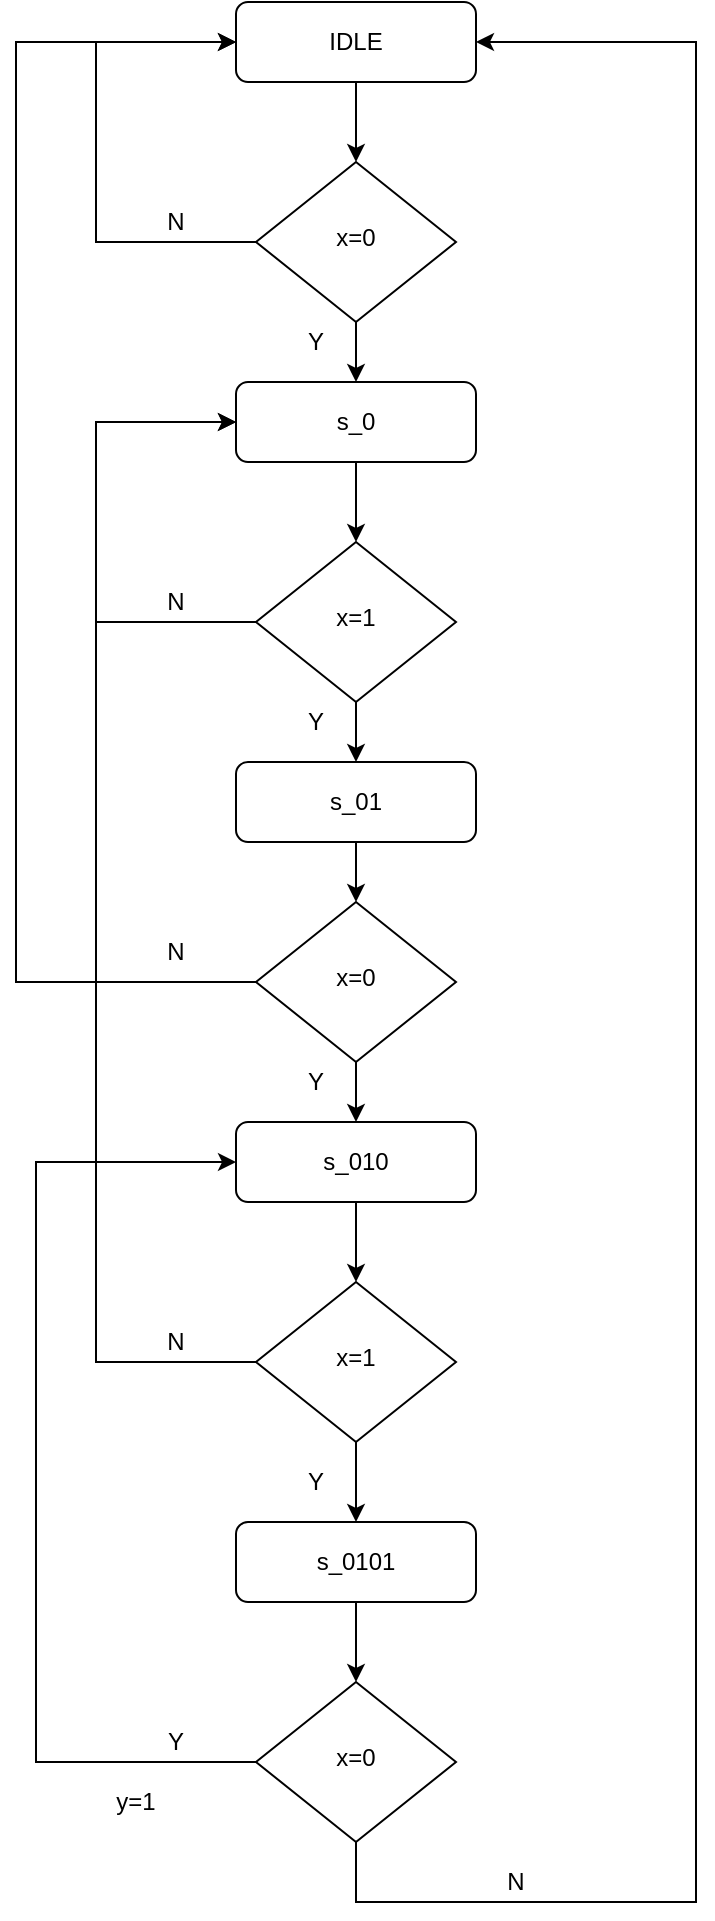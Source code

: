 <mxfile version="15.0.2" type="github">
  <diagram id="C5RBs43oDa-KdzZeNtuy" name="Page-1">
    <mxGraphModel dx="1117" dy="724" grid="1" gridSize="10" guides="1" tooltips="1" connect="1" arrows="1" fold="1" page="1" pageScale="1" pageWidth="827" pageHeight="1169" math="0" shadow="0">
      <root>
        <mxCell id="WIyWlLk6GJQsqaUBKTNV-0" />
        <mxCell id="WIyWlLk6GJQsqaUBKTNV-1" parent="WIyWlLk6GJQsqaUBKTNV-0" />
        <mxCell id="i3Efj1GHKAAtEfFuEZI4-0" value="" style="edgeStyle=orthogonalEdgeStyle;rounded=0;orthogonalLoop=1;jettySize=auto;html=1;" edge="1" parent="WIyWlLk6GJQsqaUBKTNV-1" source="WIyWlLk6GJQsqaUBKTNV-3" target="WIyWlLk6GJQsqaUBKTNV-6">
          <mxGeometry relative="1" as="geometry" />
        </mxCell>
        <mxCell id="WIyWlLk6GJQsqaUBKTNV-3" value="IDLE" style="rounded=1;whiteSpace=wrap;html=1;fontSize=12;glass=0;strokeWidth=1;shadow=0;" parent="WIyWlLk6GJQsqaUBKTNV-1" vertex="1">
          <mxGeometry x="380" y="100" width="120" height="40" as="geometry" />
        </mxCell>
        <mxCell id="i3Efj1GHKAAtEfFuEZI4-1" value="" style="edgeStyle=orthogonalEdgeStyle;rounded=0;orthogonalLoop=1;jettySize=auto;html=1;" edge="1" parent="WIyWlLk6GJQsqaUBKTNV-1" source="WIyWlLk6GJQsqaUBKTNV-6" target="WIyWlLk6GJQsqaUBKTNV-11">
          <mxGeometry relative="1" as="geometry" />
        </mxCell>
        <mxCell id="i3Efj1GHKAAtEfFuEZI4-9" style="edgeStyle=orthogonalEdgeStyle;rounded=0;orthogonalLoop=1;jettySize=auto;html=1;exitX=0;exitY=0.5;exitDx=0;exitDy=0;entryX=0;entryY=0.5;entryDx=0;entryDy=0;" edge="1" parent="WIyWlLk6GJQsqaUBKTNV-1" source="WIyWlLk6GJQsqaUBKTNV-6" target="WIyWlLk6GJQsqaUBKTNV-3">
          <mxGeometry relative="1" as="geometry">
            <Array as="points">
              <mxPoint x="310" y="220" />
              <mxPoint x="310" y="120" />
            </Array>
          </mxGeometry>
        </mxCell>
        <mxCell id="WIyWlLk6GJQsqaUBKTNV-6" value="x=0" style="rhombus;whiteSpace=wrap;html=1;shadow=0;fontFamily=Helvetica;fontSize=12;align=center;strokeWidth=1;spacing=6;spacingTop=-4;" parent="WIyWlLk6GJQsqaUBKTNV-1" vertex="1">
          <mxGeometry x="390" y="180" width="100" height="80" as="geometry" />
        </mxCell>
        <mxCell id="i3Efj1GHKAAtEfFuEZI4-4" value="" style="edgeStyle=orthogonalEdgeStyle;rounded=0;orthogonalLoop=1;jettySize=auto;html=1;" edge="1" parent="WIyWlLk6GJQsqaUBKTNV-1" source="WIyWlLk6GJQsqaUBKTNV-11" target="i3Efj1GHKAAtEfFuEZI4-2">
          <mxGeometry relative="1" as="geometry" />
        </mxCell>
        <mxCell id="WIyWlLk6GJQsqaUBKTNV-11" value="s_0" style="rounded=1;whiteSpace=wrap;html=1;fontSize=12;glass=0;strokeWidth=1;shadow=0;" parent="WIyWlLk6GJQsqaUBKTNV-1" vertex="1">
          <mxGeometry x="380" y="290" width="120" height="40" as="geometry" />
        </mxCell>
        <mxCell id="i3Efj1GHKAAtEfFuEZI4-5" value="" style="edgeStyle=orthogonalEdgeStyle;rounded=0;orthogonalLoop=1;jettySize=auto;html=1;" edge="1" parent="WIyWlLk6GJQsqaUBKTNV-1" source="i3Efj1GHKAAtEfFuEZI4-2" target="i3Efj1GHKAAtEfFuEZI4-3">
          <mxGeometry relative="1" as="geometry" />
        </mxCell>
        <mxCell id="i3Efj1GHKAAtEfFuEZI4-13" style="edgeStyle=orthogonalEdgeStyle;rounded=0;orthogonalLoop=1;jettySize=auto;html=1;exitX=0;exitY=0.5;exitDx=0;exitDy=0;entryX=0;entryY=0.5;entryDx=0;entryDy=0;" edge="1" parent="WIyWlLk6GJQsqaUBKTNV-1" source="i3Efj1GHKAAtEfFuEZI4-2" target="WIyWlLk6GJQsqaUBKTNV-11">
          <mxGeometry relative="1" as="geometry">
            <Array as="points">
              <mxPoint x="310" y="410" />
              <mxPoint x="310" y="310" />
            </Array>
          </mxGeometry>
        </mxCell>
        <mxCell id="i3Efj1GHKAAtEfFuEZI4-2" value="x=1" style="rhombus;whiteSpace=wrap;html=1;shadow=0;fontFamily=Helvetica;fontSize=12;align=center;strokeWidth=1;spacing=6;spacingTop=-4;" vertex="1" parent="WIyWlLk6GJQsqaUBKTNV-1">
          <mxGeometry x="390" y="370" width="100" height="80" as="geometry" />
        </mxCell>
        <mxCell id="i3Efj1GHKAAtEfFuEZI4-7" value="" style="edgeStyle=orthogonalEdgeStyle;rounded=0;orthogonalLoop=1;jettySize=auto;html=1;" edge="1" parent="WIyWlLk6GJQsqaUBKTNV-1" source="i3Efj1GHKAAtEfFuEZI4-3" target="i3Efj1GHKAAtEfFuEZI4-6">
          <mxGeometry relative="1" as="geometry" />
        </mxCell>
        <mxCell id="i3Efj1GHKAAtEfFuEZI4-3" value="s_01" style="rounded=1;whiteSpace=wrap;html=1;fontSize=12;glass=0;strokeWidth=1;shadow=0;" vertex="1" parent="WIyWlLk6GJQsqaUBKTNV-1">
          <mxGeometry x="380" y="480" width="120" height="40" as="geometry" />
        </mxCell>
        <mxCell id="i3Efj1GHKAAtEfFuEZI4-15" style="edgeStyle=orthogonalEdgeStyle;rounded=0;orthogonalLoop=1;jettySize=auto;html=1;exitX=0;exitY=0.5;exitDx=0;exitDy=0;" edge="1" parent="WIyWlLk6GJQsqaUBKTNV-1" source="i3Efj1GHKAAtEfFuEZI4-6">
          <mxGeometry relative="1" as="geometry">
            <mxPoint x="380" y="120" as="targetPoint" />
            <Array as="points">
              <mxPoint x="270" y="590" />
              <mxPoint x="270" y="120" />
            </Array>
          </mxGeometry>
        </mxCell>
        <mxCell id="i3Efj1GHKAAtEfFuEZI4-18" value="" style="edgeStyle=orthogonalEdgeStyle;rounded=0;orthogonalLoop=1;jettySize=auto;html=1;" edge="1" parent="WIyWlLk6GJQsqaUBKTNV-1" source="i3Efj1GHKAAtEfFuEZI4-6" target="i3Efj1GHKAAtEfFuEZI4-17">
          <mxGeometry relative="1" as="geometry" />
        </mxCell>
        <mxCell id="i3Efj1GHKAAtEfFuEZI4-6" value="x=0" style="rhombus;whiteSpace=wrap;html=1;shadow=0;fontFamily=Helvetica;fontSize=12;align=center;strokeWidth=1;spacing=6;spacingTop=-4;" vertex="1" parent="WIyWlLk6GJQsqaUBKTNV-1">
          <mxGeometry x="390" y="550" width="100" height="80" as="geometry" />
        </mxCell>
        <mxCell id="i3Efj1GHKAAtEfFuEZI4-10" value="Y" style="text;html=1;strokeColor=none;fillColor=none;align=center;verticalAlign=middle;whiteSpace=wrap;rounded=0;" vertex="1" parent="WIyWlLk6GJQsqaUBKTNV-1">
          <mxGeometry x="400" y="450" width="40" height="20" as="geometry" />
        </mxCell>
        <mxCell id="i3Efj1GHKAAtEfFuEZI4-11" value="Y" style="text;html=1;strokeColor=none;fillColor=none;align=center;verticalAlign=middle;whiteSpace=wrap;rounded=0;" vertex="1" parent="WIyWlLk6GJQsqaUBKTNV-1">
          <mxGeometry x="400" y="260" width="40" height="20" as="geometry" />
        </mxCell>
        <mxCell id="i3Efj1GHKAAtEfFuEZI4-12" value="N" style="text;html=1;strokeColor=none;fillColor=none;align=center;verticalAlign=middle;whiteSpace=wrap;rounded=0;" vertex="1" parent="WIyWlLk6GJQsqaUBKTNV-1">
          <mxGeometry x="330" y="200" width="40" height="20" as="geometry" />
        </mxCell>
        <mxCell id="i3Efj1GHKAAtEfFuEZI4-14" value="N" style="text;html=1;strokeColor=none;fillColor=none;align=center;verticalAlign=middle;whiteSpace=wrap;rounded=0;" vertex="1" parent="WIyWlLk6GJQsqaUBKTNV-1">
          <mxGeometry x="330" y="390" width="40" height="20" as="geometry" />
        </mxCell>
        <mxCell id="i3Efj1GHKAAtEfFuEZI4-16" value="N" style="text;html=1;strokeColor=none;fillColor=none;align=center;verticalAlign=middle;whiteSpace=wrap;rounded=0;" vertex="1" parent="WIyWlLk6GJQsqaUBKTNV-1">
          <mxGeometry x="330" y="565" width="40" height="20" as="geometry" />
        </mxCell>
        <mxCell id="i3Efj1GHKAAtEfFuEZI4-21" value="" style="edgeStyle=orthogonalEdgeStyle;rounded=0;orthogonalLoop=1;jettySize=auto;html=1;" edge="1" parent="WIyWlLk6GJQsqaUBKTNV-1" source="i3Efj1GHKAAtEfFuEZI4-17" target="i3Efj1GHKAAtEfFuEZI4-20">
          <mxGeometry relative="1" as="geometry" />
        </mxCell>
        <mxCell id="i3Efj1GHKAAtEfFuEZI4-17" value="s_010" style="rounded=1;whiteSpace=wrap;html=1;fontSize=12;glass=0;strokeWidth=1;shadow=0;" vertex="1" parent="WIyWlLk6GJQsqaUBKTNV-1">
          <mxGeometry x="380" y="660" width="120" height="40" as="geometry" />
        </mxCell>
        <mxCell id="i3Efj1GHKAAtEfFuEZI4-19" value="Y" style="text;html=1;strokeColor=none;fillColor=none;align=center;verticalAlign=middle;whiteSpace=wrap;rounded=0;" vertex="1" parent="WIyWlLk6GJQsqaUBKTNV-1">
          <mxGeometry x="400" y="630" width="40" height="20" as="geometry" />
        </mxCell>
        <mxCell id="i3Efj1GHKAAtEfFuEZI4-22" style="edgeStyle=orthogonalEdgeStyle;rounded=0;orthogonalLoop=1;jettySize=auto;html=1;exitX=0;exitY=0.5;exitDx=0;exitDy=0;entryX=0;entryY=0.5;entryDx=0;entryDy=0;" edge="1" parent="WIyWlLk6GJQsqaUBKTNV-1" source="i3Efj1GHKAAtEfFuEZI4-20" target="WIyWlLk6GJQsqaUBKTNV-11">
          <mxGeometry relative="1" as="geometry">
            <Array as="points">
              <mxPoint x="310" y="780" />
              <mxPoint x="310" y="310" />
            </Array>
          </mxGeometry>
        </mxCell>
        <mxCell id="i3Efj1GHKAAtEfFuEZI4-26" value="" style="edgeStyle=orthogonalEdgeStyle;rounded=0;orthogonalLoop=1;jettySize=auto;html=1;" edge="1" parent="WIyWlLk6GJQsqaUBKTNV-1" source="i3Efj1GHKAAtEfFuEZI4-20" target="i3Efj1GHKAAtEfFuEZI4-25">
          <mxGeometry relative="1" as="geometry" />
        </mxCell>
        <mxCell id="i3Efj1GHKAAtEfFuEZI4-20" value="x=1" style="rhombus;whiteSpace=wrap;html=1;shadow=0;fontFamily=Helvetica;fontSize=12;align=center;strokeWidth=1;spacing=6;spacingTop=-4;" vertex="1" parent="WIyWlLk6GJQsqaUBKTNV-1">
          <mxGeometry x="390" y="740" width="100" height="80" as="geometry" />
        </mxCell>
        <mxCell id="i3Efj1GHKAAtEfFuEZI4-24" value="N" style="text;html=1;strokeColor=none;fillColor=none;align=center;verticalAlign=middle;whiteSpace=wrap;rounded=0;" vertex="1" parent="WIyWlLk6GJQsqaUBKTNV-1">
          <mxGeometry x="330" y="760" width="40" height="20" as="geometry" />
        </mxCell>
        <mxCell id="i3Efj1GHKAAtEfFuEZI4-28" value="" style="edgeStyle=orthogonalEdgeStyle;rounded=0;orthogonalLoop=1;jettySize=auto;html=1;" edge="1" parent="WIyWlLk6GJQsqaUBKTNV-1" source="i3Efj1GHKAAtEfFuEZI4-25" target="i3Efj1GHKAAtEfFuEZI4-27">
          <mxGeometry relative="1" as="geometry" />
        </mxCell>
        <mxCell id="i3Efj1GHKAAtEfFuEZI4-25" value="s_0101" style="rounded=1;whiteSpace=wrap;html=1;fontSize=12;glass=0;strokeWidth=1;shadow=0;" vertex="1" parent="WIyWlLk6GJQsqaUBKTNV-1">
          <mxGeometry x="380" y="860" width="120" height="40" as="geometry" />
        </mxCell>
        <mxCell id="i3Efj1GHKAAtEfFuEZI4-29" style="edgeStyle=orthogonalEdgeStyle;rounded=0;orthogonalLoop=1;jettySize=auto;html=1;exitX=0;exitY=0.5;exitDx=0;exitDy=0;entryX=0;entryY=0.5;entryDx=0;entryDy=0;" edge="1" parent="WIyWlLk6GJQsqaUBKTNV-1" source="i3Efj1GHKAAtEfFuEZI4-27" target="i3Efj1GHKAAtEfFuEZI4-17">
          <mxGeometry relative="1" as="geometry">
            <Array as="points">
              <mxPoint x="280" y="980" />
              <mxPoint x="280" y="680" />
            </Array>
          </mxGeometry>
        </mxCell>
        <mxCell id="i3Efj1GHKAAtEfFuEZI4-31" style="edgeStyle=orthogonalEdgeStyle;rounded=0;orthogonalLoop=1;jettySize=auto;html=1;exitX=0.5;exitY=1;exitDx=0;exitDy=0;entryX=1;entryY=0.5;entryDx=0;entryDy=0;" edge="1" parent="WIyWlLk6GJQsqaUBKTNV-1" source="i3Efj1GHKAAtEfFuEZI4-27" target="WIyWlLk6GJQsqaUBKTNV-3">
          <mxGeometry relative="1" as="geometry">
            <Array as="points">
              <mxPoint x="440" y="1050" />
              <mxPoint x="610" y="1050" />
              <mxPoint x="610" y="120" />
            </Array>
          </mxGeometry>
        </mxCell>
        <mxCell id="i3Efj1GHKAAtEfFuEZI4-27" value="x=0" style="rhombus;whiteSpace=wrap;html=1;shadow=0;fontFamily=Helvetica;fontSize=12;align=center;strokeWidth=1;spacing=6;spacingTop=-4;" vertex="1" parent="WIyWlLk6GJQsqaUBKTNV-1">
          <mxGeometry x="390" y="940" width="100" height="80" as="geometry" />
        </mxCell>
        <mxCell id="i3Efj1GHKAAtEfFuEZI4-30" value="Y" style="text;html=1;strokeColor=none;fillColor=none;align=center;verticalAlign=middle;whiteSpace=wrap;rounded=0;" vertex="1" parent="WIyWlLk6GJQsqaUBKTNV-1">
          <mxGeometry x="330" y="960" width="40" height="20" as="geometry" />
        </mxCell>
        <mxCell id="i3Efj1GHKAAtEfFuEZI4-32" value="N" style="text;html=1;strokeColor=none;fillColor=none;align=center;verticalAlign=middle;whiteSpace=wrap;rounded=0;" vertex="1" parent="WIyWlLk6GJQsqaUBKTNV-1">
          <mxGeometry x="500" y="1030" width="40" height="20" as="geometry" />
        </mxCell>
        <mxCell id="i3Efj1GHKAAtEfFuEZI4-33" value="y=1" style="text;html=1;strokeColor=none;fillColor=none;align=center;verticalAlign=middle;whiteSpace=wrap;rounded=0;" vertex="1" parent="WIyWlLk6GJQsqaUBKTNV-1">
          <mxGeometry x="310" y="990" width="40" height="20" as="geometry" />
        </mxCell>
        <mxCell id="i3Efj1GHKAAtEfFuEZI4-34" value="Y" style="text;html=1;strokeColor=none;fillColor=none;align=center;verticalAlign=middle;whiteSpace=wrap;rounded=0;" vertex="1" parent="WIyWlLk6GJQsqaUBKTNV-1">
          <mxGeometry x="400" y="830" width="40" height="20" as="geometry" />
        </mxCell>
      </root>
    </mxGraphModel>
  </diagram>
</mxfile>

